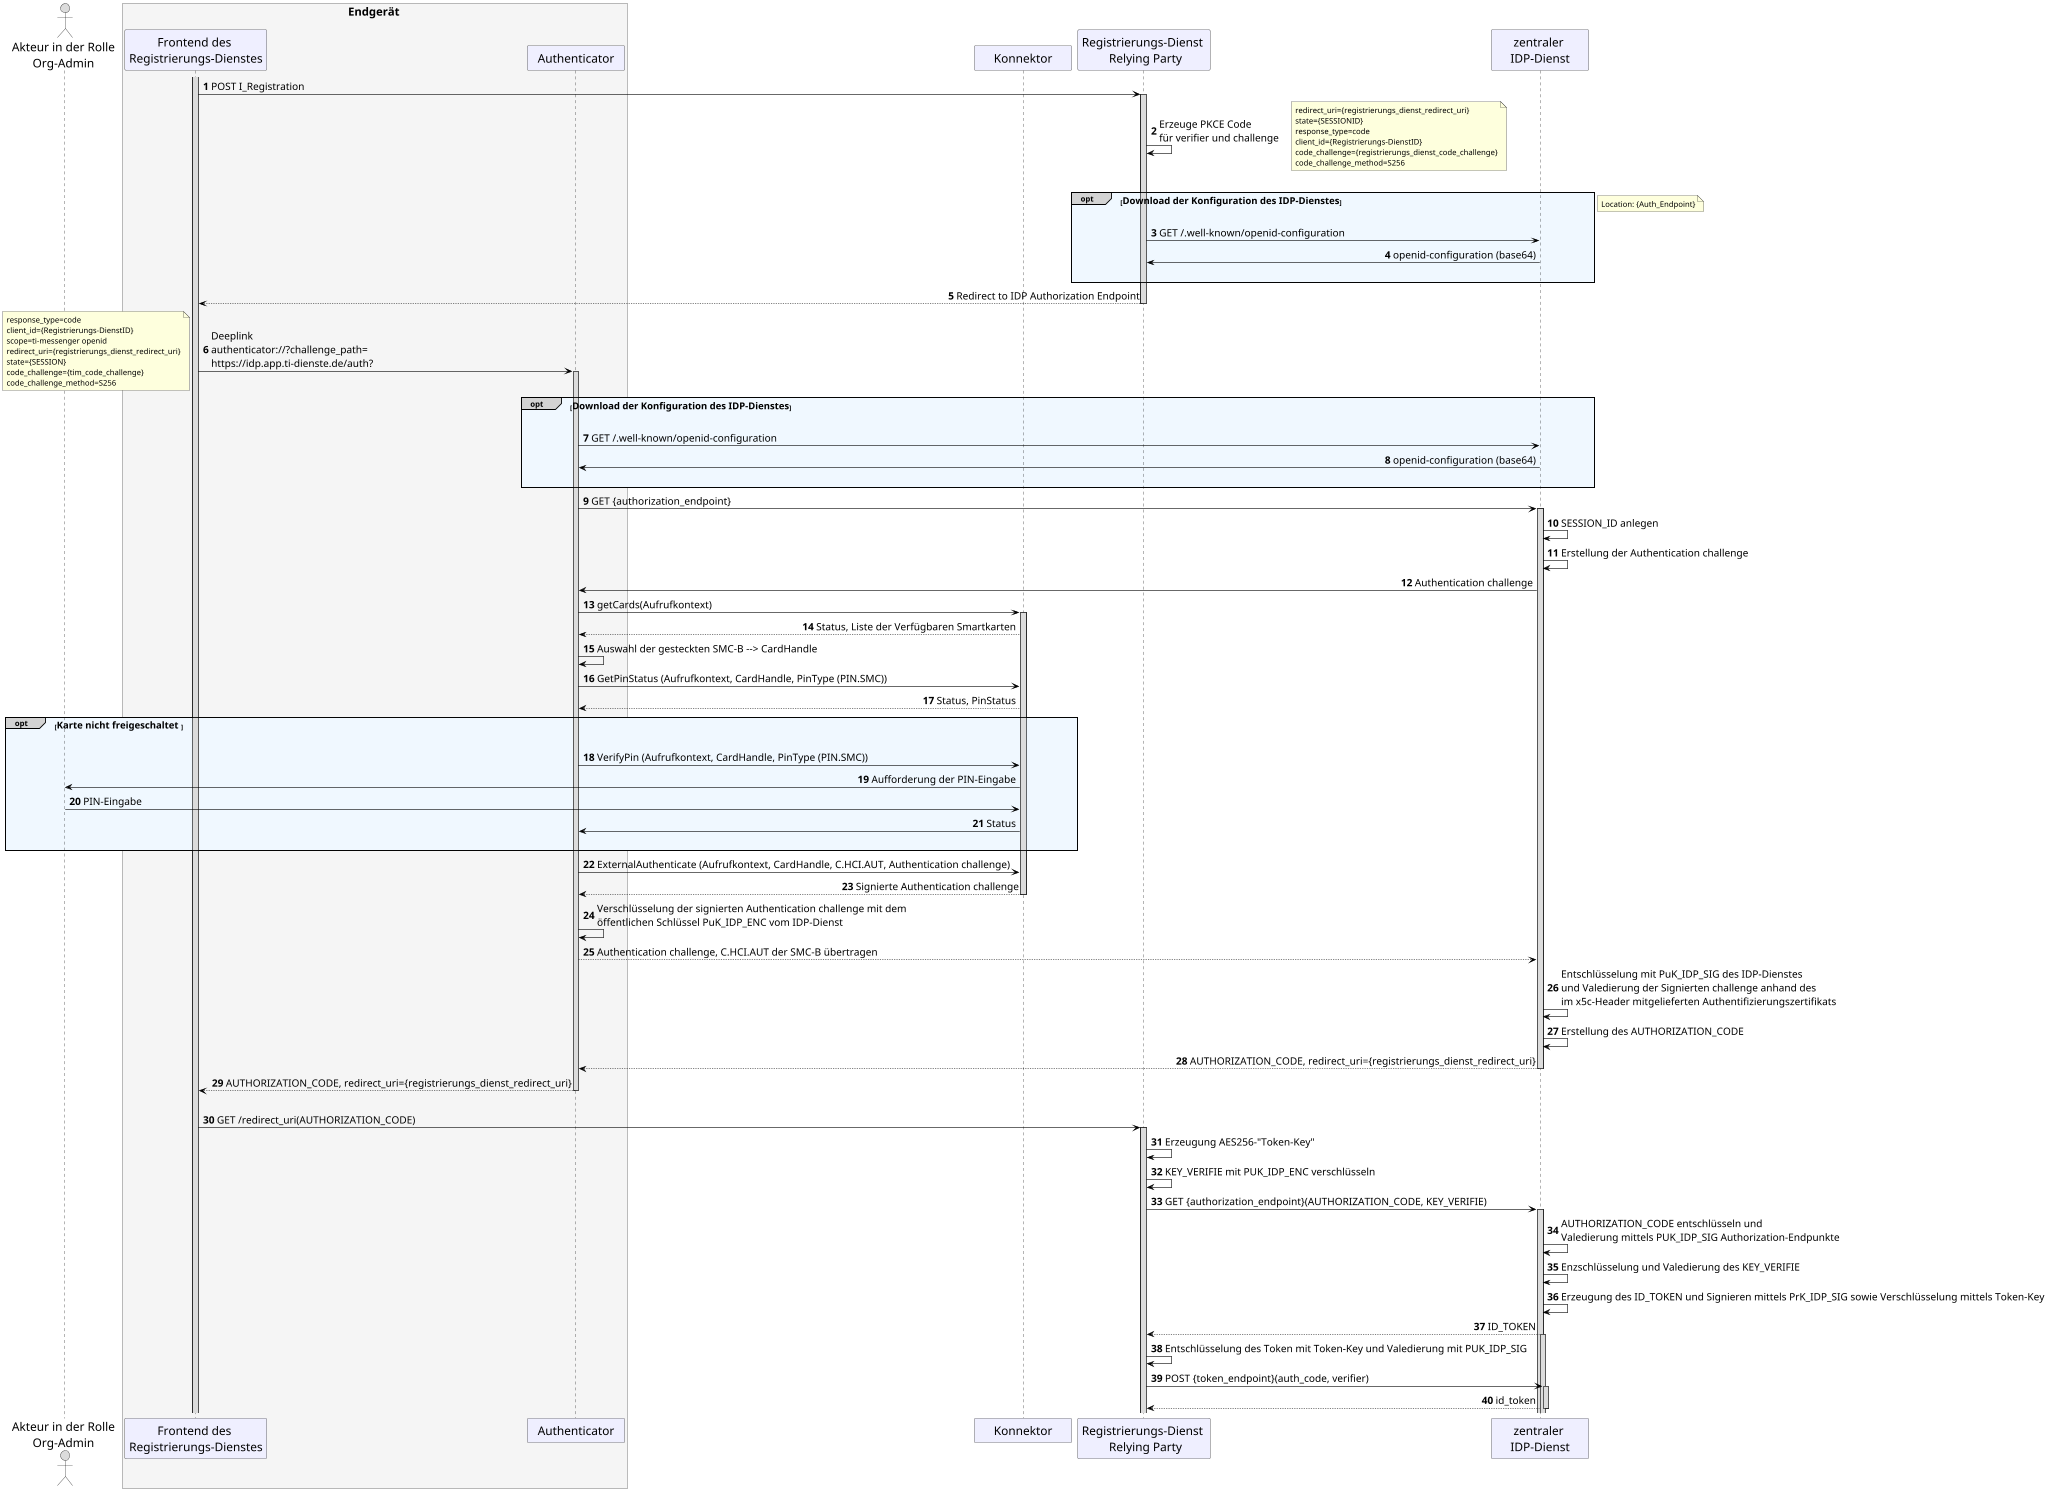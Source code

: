 @startuml
skinparam sequenceMessageAlign direction
skinparam WrapWidth 300
skinparam minClassWidth 150
skinparam BoxPadding 1
skinparam sequenceReferenceHeaderBackgroundColor palegreen
scale max 2048 width

skinparam sequence {
ArrowColor black
ArrowFontSize 17
ActorBorderColor black
LifeLineBorderColor black
LifeLineBackgroundColor Gainsboro

ParticipantBorderColor Motivation
ParticipantBackgroundColor Motivation
ParticipantFontSize 20
ParticipantFontColor black
ParticipantBorderColor Black
ParticipantBackgroundColor MOTIVATION

ActorBackgroundColor Gainsboro
ActorFontColor black
ActorFontSize 20
}

autonumber

actor oa as "Akteur in der Rolle\nOrg-Admin"
  box <size:19>Endgerät</size> #WhiteSmoke
  participant wb as "Frontend des \nRegistrierungs-Dienstes"
  participant au as "Authenticator"
  end box
participant ko as "Konnektor"
participant rd as "Registrierungs-Dienst \n Relying Party"
participant ip as "zentraler \nIDP-Dienst"


 activate wb
wb -> rd:POST I_Registration
 
 activate rd
rd->rd: Erzeuge PKCE Code \nfür verifier und challenge


 
          note right
  redirect_uri={registrierungs_dienst_redirect_uri} 
  state={SESSIONID}
  response_type=code
  client_id={Registrierungs-DienstID}
  code_challenge={registrierungs_dienst_code_challenge} 
  code_challenge_method=S256
  end note
 
        |||
          opt#LightGrey #AliceBlue <size:16>Download der Konfiguration des IDP-Dienstes</size>
          |||        
            rd -> ip:GET /.well-known/openid-configuration
            ip -> rd:openid-configuration (base64)
          |||
          end

          note right
Location: {Auth_Endpoint}
  end note


rd --> wb: Redirect to IDP Authorization Endpoint
 deactivate rd

        wb -> au: Deeplink \nauthenticator://?challenge_path=\nhttps://idp.app.ti-dienste.de/auth?
        activate au
        
          note left
  response_type=code
  client_id={Registrierungs-DienstID}
  scope=ti-messenger openid  
  redirect_uri={registrierungs_dienst_redirect_uri} 
  state={SESSION}
  code_challenge={tim_code_challenge} 
  code_challenge_method=S256
  end note
        
          opt#LightGrey #AliceBlue <size:16>Download der Konfiguration des IDP-Dienstes</size>
          |||        
            au -> ip:GET /.well-known/openid-configuration
            ip -> au:openid-configuration (base64)
          |||
          end
        
        
        au -> ip: GET {authorization_endpoint}
        activate ip
        ip -> ip: SESSION_ID anlegen
        ip -> ip: Erstellung der Authentication challenge
        
        
        ip -> au: Authentication challenge
        au -> ko: getCards(Aufrufkontext)
         activate ko
        ko --> au: Status, Liste der Verfügbaren Smartkarten
        au -> au: Auswahl der gesteckten SMC-B --> CardHandle
        au -> ko: GetPinStatus (Aufrufkontext, CardHandle, PinType (PIN.SMC))
        ko --> au: Status, PinStatus
          opt#LightGrey #AliceBlue <size:16>Karte nicht freigeschaltet </size>
          |||
            au -> ko: VerifyPin (Aufrufkontext, CardHandle, PinType (PIN.SMC))
            ko -> oa: Aufforderung der PIN-Eingabe
            oa -> ko: PIN-Eingabe
            ko -> au: Status
          |||
          end
        au -> ko: ExternalAuthenticate (Aufrufkontext, CardHandle, C.HCI.AUT, Authentication challenge)
        ko --> au: Signierte Authentication challenge
          deactivate ko
     
        au -> au: Verschlüsselung der signierten Authentication challenge mit dem \nöffentlichen Schlüssel PuK_IDP_ENC vom IDP-Dienst
        au -->ip: Authentication challenge, C.HCI.AUT der SMC-B übertragen
        ip -> ip: Entschlüsselung mit PuK_IDP_SIG des IDP-Dienstes \nund Valedierung der Signierten challenge anhand des \nim x5c-Header mitgelieferten Authentifizierungszertifikats
        ip -> ip: Erstellung des AUTHORIZATION_CODE
        ip --> au: AUTHORIZATION_CODE, redirect_uri={registrierungs_dienst_redirect_uri}
          deactivate ip
        au --> wb: AUTHORIZATION_CODE, redirect_uri={registrierungs_dienst_redirect_uri}
          deactivate au
        |||
        wb -> rd: GET /redirect_uri(AUTHORIZATION_CODE)
          activate rd
        rd -> rd: Erzeugung AES256-"Token-Key"
        rd -> rd: KEY_VERIFIE mit PUK_IDP_ENC verschlüsseln
        rd -> ip: GET {authorization_endpoint}(AUTHORIZATION_CODE, KEY_VERIFIE)
         activate ip
        ip -> ip: AUTHORIZATION_CODE entschlüsseln und \nValedierung mittels PUK_IDP_SIG Authorization-Endpunkte
        ip -> ip: Enzschlüsselung und Valedierung des KEY_VERIFIE
        ip -> ip: Erzeugung des ID_TOKEN und Signieren mittels PrK_IDP_SIG sowie Verschlüsselung mittels Token-Key
        ip --> rd: ID_TOKEN
         activate ip
        rd -> rd:  Entschlüsselung des Token mit Token-Key und Valedierung mit PUK_IDP_SIG

        
        
        
          
          
        rd -> ip: POST {token_endpoint}(auth_code, verifier)
          activate ip
        ip --> rd: id_token
          deactivate ip
@enduml
